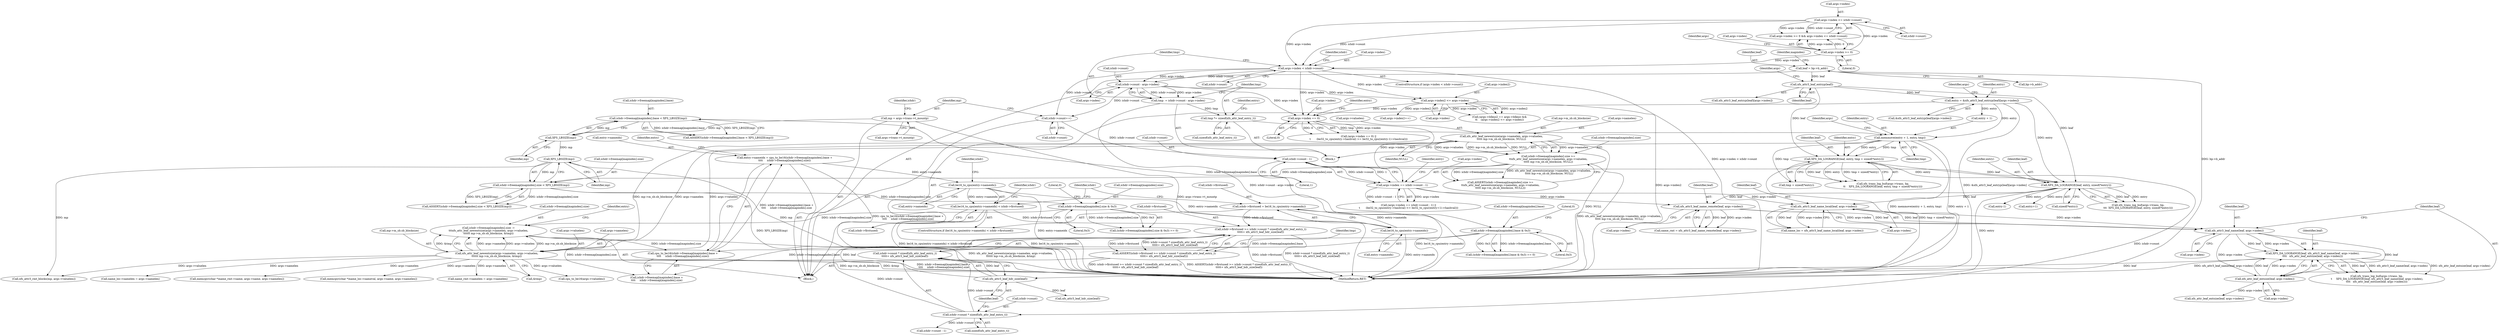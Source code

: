 digraph "0_linux_8275cdd0e7ac550dcce2b3ef6d2fb3b808c1ae59_2@API" {
"1000584" [label="(Call,ichdr->firstused >= ichdr->count * sizeof(xfs_attr_leaf_entry_t)\n\t\t\t\t\t+ xfs_attr3_leaf_hdr_size(leaf))"];
"1000567" [label="(Call,be16_to_cpu(entry->nameidx) < ichdr->firstused)"];
"1000568" [label="(Call,be16_to_cpu(entry->nameidx))"];
"1000298" [label="(Call,entry->nameidx = cpu_to_be16(ichdr->freemap[mapindex].base +\n\t\t\t\t     ichdr->freemap[mapindex].size))"];
"1000302" [label="(Call,cpu_to_be16(ichdr->freemap[mapindex].base +\n\t\t\t\t     ichdr->freemap[mapindex].size))"];
"1000221" [label="(Call,ichdr->freemap[mapindex].base & 0x3)"];
"1000209" [label="(Call,ichdr->freemap[mapindex].base < XFS_LBSIZE(mp))"];
"1000217" [label="(Call,XFS_LBSIZE(mp))"];
"1000201" [label="(Call,mp = args->trans->t_mountp)"];
"1000276" [label="(Call,ichdr->freemap[mapindex].size -=\n\t\t\txfs_attr_leaf_newentsize(args->namelen, args->valuelen,\n\t\t\t\t\t\t mp->m_sb.sb_blocksize, &tmp))"];
"1000284" [label="(Call,xfs_attr_leaf_newentsize(args->namelen, args->valuelen,\n\t\t\t\t\t\t mp->m_sb.sb_blocksize, &tmp))"];
"1000240" [label="(Call,xfs_attr_leaf_newentsize(args->namelen, args->valuelen,\n\t\t\t\t\t mp->m_sb.sb_blocksize, NULL))"];
"1000266" [label="(Call,ichdr->freemap[mapindex].size & 0x3)"];
"1000254" [label="(Call,ichdr->freemap[mapindex].size < XFS_LBSIZE(mp))"];
"1000232" [label="(Call,ichdr->freemap[mapindex].size >=\n\t\txfs_attr_leaf_newentsize(args->namelen, args->valuelen,\n\t\t\t\t\t mp->m_sb.sb_blocksize, NULL))"];
"1000262" [label="(Call,XFS_LBSIZE(mp))"];
"1000575" [label="(Call,ichdr->firstused = be16_to_cpu(entry->nameidx))"];
"1000579" [label="(Call,be16_to_cpu(entry->nameidx))"];
"1000589" [label="(Call,ichdr->count * sizeof(xfs_attr_leaf_entry_t))"];
"1000410" [label="(Call,ichdr->count - 1)"];
"1000197" [label="(Call,ichdr->count++)"];
"1000167" [label="(Call,ichdr->count - args->index)"];
"1000157" [label="(Call,args->index < ichdr->count)"];
"1000140" [label="(Call,args->index <= ichdr->count)"];
"1000135" [label="(Call,args->index >= 0)"];
"1000595" [label="(Call,xfs_attr3_leaf_hdr_size(leaf))"];
"1000554" [label="(Call,XFS_DA_LOGRANGE(leaf, xfs_attr3_leaf_name(leaf, args->index),\n\t\t\t\t   xfs_attr_leaf_entsize(leaf, args->index)))"];
"1000561" [label="(Call,xfs_attr_leaf_entsize(leaf, args->index))"];
"1000556" [label="(Call,xfs_attr3_leaf_name(leaf, args->index))"];
"1000435" [label="(Call,xfs_attr3_leaf_name_local(leaf, args->index))"];
"1000380" [label="(Call,XFS_DA_LOGRANGE(leaf, entry, sizeof(*entry)))"];
"1000189" [label="(Call,XFS_DA_LOGRANGE(leaf, entry, tmp + sizeof(*entry)))"];
"1000151" [label="(Call,xfs_attr3_leaf_entryp(leaf))"];
"1000120" [label="(Call,leaf = bp->b_addr)"];
"1000178" [label="(Call,memmove(entry + 1, entry, tmp))"];
"1000147" [label="(Call,entry = &xfs_attr3_leaf_entryp(leaf)[args->index])"];
"1000174" [label="(Call,tmp *= sizeof(xfs_attr_leaf_entry_t))"];
"1000165" [label="(Call,tmp  = ichdr->count - args->index)"];
"1000406" [label="(Call,args->index == ichdr->count - 1)"];
"1000388" [label="(Call,args->index == 0)"];
"1000363" [label="(Call,args->index2 <= args->index)"];
"1000489" [label="(Call,xfs_attr3_leaf_name_remote(leaf, args->index))"];
"1000583" [label="(Call,ASSERT(ichdr->firstused >= ichdr->count * sizeof(xfs_attr_leaf_entry_t)\n\t\t\t\t\t+ xfs_attr3_leaf_hdr_size(leaf)))"];
"1000161" [label="(Call,ichdr->count)"];
"1000296" [label="(Call,&tmp)"];
"1000191" [label="(Identifier,entry)"];
"1000217" [label="(Call,XFS_LBSIZE(mp))"];
"1000284" [label="(Call,xfs_attr_leaf_newentsize(args->namelen, args->valuelen,\n\t\t\t\t\t\t mp->m_sb.sb_blocksize, &tmp))"];
"1000149" [label="(Call,&xfs_attr3_leaf_entryp(leaf)[args->index])"];
"1000180" [label="(Identifier,entry)"];
"1000436" [label="(Identifier,leaf)"];
"1000255" [label="(Call,ichdr->freemap[mapindex].size)"];
"1000198" [label="(Call,ichdr->count)"];
"1000176" [label="(Call,sizeof(xfs_attr_leaf_entry_t))"];
"1000144" [label="(Call,ichdr->count)"];
"1000150" [label="(Call,xfs_attr3_leaf_entryp(leaf)[args->index])"];
"1000265" [label="(Call,(ichdr->freemap[mapindex].size & 0x3) == 0)"];
"1000154" [label="(Identifier,args)"];
"1000190" [label="(Identifier,leaf)"];
"1000387" [label="(Call,(args->index == 0) ||\n\t       (be32_to_cpu(entry->hashval) >= be32_to_cpu((entry-1)->hashval)))"];
"1000151" [label="(Call,xfs_attr3_leaf_entryp(leaf))"];
"1000263" [label="(Identifier,mp)"];
"1000375" [label="(Call,xfs_trans_log_buf(args->trans, bp,\n\t\t\t  XFS_DA_LOGRANGE(leaf, entry, sizeof(*entry))))"];
"1000299" [label="(Call,entry->nameidx)"];
"1000147" [label="(Call,entry = &xfs_attr3_leaf_entryp(leaf)[args->index])"];
"1000572" [label="(Call,ichdr->firstused)"];
"1000451" [label="(Call,cpu_to_be16(args->valuelen))"];
"1000121" [label="(Identifier,leaf)"];
"1000266" [label="(Call,ichdr->freemap[mapindex].size & 0x3)"];
"1000573" [label="(Identifier,ichdr)"];
"1000491" [label="(Call,args->index)"];
"1000380" [label="(Call,XFS_DA_LOGRANGE(leaf, entry, sizeof(*entry)))"];
"1000285" [label="(Call,args->namelen)"];
"1000139" [label="(Literal,0)"];
"1000406" [label="(Call,args->index == ichdr->count - 1)"];
"1000577" [label="(Identifier,ichdr)"];
"1000213" [label="(Identifier,ichdr)"];
"1000388" [label="(Call,args->index == 0)"];
"1000381" [label="(Identifier,leaf)"];
"1000165" [label="(Call,tmp  = ichdr->count - args->index)"];
"1000567" [label="(Call,be16_to_cpu(entry->nameidx) < ichdr->firstused)"];
"1000590" [label="(Call,ichdr->count)"];
"1000555" [label="(Identifier,leaf)"];
"1000159" [label="(Identifier,args)"];
"1000183" [label="(Identifier,tmp)"];
"1000244" [label="(Call,args->valuelen)"];
"1000537" [label="(Call,xfs_attr3_rmt_blocks(mp, args->valuelen))"];
"1000141" [label="(Call,args->index)"];
"1000202" [label="(Identifier,mp)"];
"1000583" [label="(Call,ASSERT(ichdr->firstused >= ichdr->count * sizeof(xfs_attr_leaf_entry_t)\n\t\t\t\t\t+ xfs_attr3_leaf_hdr_size(leaf)))"];
"1000291" [label="(Call,mp->m_sb.sb_blocksize)"];
"1000400" [label="(Call,entry-1)"];
"1000367" [label="(Call,args->index)"];
"1000414" [label="(Literal,1)"];
"1000562" [label="(Identifier,leaf)"];
"1000156" [label="(ControlStructure,if (args->index < ichdr->count))"];
"1000655" [label="(Call,xfs_attr_leaf_entsize(leaf, args->index))"];
"1000558" [label="(Call,args->index)"];
"1000601" [label="(Call,ichdr->count - 1)"];
"1000584" [label="(Call,ichdr->firstused >= ichdr->count * sizeof(xfs_attr_leaf_entry_t)\n\t\t\t\t\t+ xfs_attr3_leaf_hdr_size(leaf))"];
"1000267" [label="(Call,ichdr->freemap[mapindex].size)"];
"1000435" [label="(Call,xfs_attr3_leaf_name_local(leaf, args->index))"];
"1000422" [label="(Call,entry+1)"];
"1000407" [label="(Call,args->index)"];
"1000382" [label="(Identifier,entry)"];
"1000277" [label="(Call,ichdr->freemap[mapindex].size)"];
"1000440" [label="(Call,name_loc->namelen = args->namelen)"];
"1000167" [label="(Call,ichdr->count - args->index)"];
"1000579" [label="(Call,be16_to_cpu(entry->nameidx))"];
"1000593" [label="(Call,sizeof(xfs_attr_leaf_entry_t))"];
"1000199" [label="(Identifier,ichdr)"];
"1000192" [label="(Call,tmp + sizeof(*entry))"];
"1000396" [label="(Identifier,entry)"];
"1000563" [label="(Call,args->index)"];
"1000120" [label="(Call,leaf = bp->b_addr)"];
"1000501" [label="(Call,memcpy((char *)name_rmt->name, args->name, args->namelen))"];
"1000320" [label="(Identifier,entry)"];
"1000662" [label="(MethodReturn,RET)"];
"1000208" [label="(Call,ASSERT(ichdr->freemap[mapindex].base < XFS_LBSIZE(mp)))"];
"1000171" [label="(Call,args->index)"];
"1000230" [label="(Literal,0)"];
"1000585" [label="(Call,ichdr->firstused)"];
"1000247" [label="(Call,mp->m_sb.sb_blocksize)"];
"1000166" [label="(Identifier,tmp)"];
"1000175" [label="(Identifier,tmp)"];
"1000392" [label="(Literal,0)"];
"1000364" [label="(Call,args->index2)"];
"1000174" [label="(Call,tmp *= sizeof(xfs_attr_leaf_entry_t))"];
"1000568" [label="(Call,be16_to_cpu(entry->nameidx))"];
"1000302" [label="(Call,cpu_to_be16(ichdr->freemap[mapindex].base +\n\t\t\t\t     ichdr->freemap[mapindex].size))"];
"1000253" [label="(Call,ASSERT(ichdr->freemap[mapindex].size < XFS_LBSIZE(mp)))"];
"1000182" [label="(Identifier,entry)"];
"1000595" [label="(Call,xfs_attr3_leaf_hdr_size(leaf))"];
"1000218" [label="(Identifier,mp)"];
"1000303" [label="(Call,ichdr->freemap[mapindex].base +\n\t\t\t\t     ichdr->freemap[mapindex].size)"];
"1000122" [label="(Call,bp->b_addr)"];
"1000487" [label="(Call,name_rmt = xfs_attr3_leaf_name_remote(leaf, args->index))"];
"1000490" [label="(Identifier,leaf)"];
"1000179" [label="(Call,entry + 1)"];
"1000557" [label="(Identifier,leaf)"];
"1000580" [label="(Call,entry->nameidx)"];
"1000433" [label="(Call,name_loc = xfs_attr3_leaf_name_local(leaf, args->index))"];
"1000355" [label="(Call,(args->blkno2 == args->blkno) &&\n\t\t    (args->index2 <= args->index))"];
"1000189" [label="(Call,XFS_DA_LOGRANGE(leaf, entry, tmp + sizeof(*entry)))"];
"1000241" [label="(Call,args->namelen)"];
"1000410" [label="(Call,ichdr->count - 1)"];
"1000221" [label="(Call,ichdr->freemap[mapindex].base & 0x3)"];
"1000240" [label="(Call,xfs_attr_leaf_newentsize(args->namelen, args->valuelen,\n\t\t\t\t\t mp->m_sb.sb_blocksize, NULL))"];
"1000383" [label="(Call,sizeof(*entry))"];
"1000405" [label="(Call,(args->index == ichdr->count - 1) ||\n\t       (be32_to_cpu(entry->hashval) <= be32_to_cpu((entry+1)->hashval)))"];
"1000110" [label="(Block,)"];
"1000588" [label="(Call,ichdr->count * sizeof(xfs_attr_leaf_entry_t)\n\t\t\t\t\t+ xfs_attr3_leaf_hdr_size(leaf))"];
"1000437" [label="(Call,args->index)"];
"1000148" [label="(Identifier,entry)"];
"1000184" [label="(Call,xfs_trans_log_buf(args->trans, bp,\n\t\t    XFS_DA_LOGRANGE(leaf, entry, tmp + sizeof(*entry))))"];
"1000231" [label="(Call,ASSERT(ichdr->freemap[mapindex].size >=\n\t\txfs_attr_leaf_newentsize(args->namelen, args->valuelen,\n\t\t\t\t\t mp->m_sb.sb_blocksize, NULL)))"];
"1000596" [label="(Identifier,leaf)"];
"1000142" [label="(Identifier,args)"];
"1000288" [label="(Call,args->valuelen)"];
"1000233" [label="(Call,ichdr->freemap[mapindex].size)"];
"1000455" [label="(Call,memcpy((char *)name_loc->nameval, args->name, args->namelen))"];
"1000561" [label="(Call,xfs_attr_leaf_entsize(leaf, args->index))"];
"1000598" [label="(Identifier,tmp)"];
"1000566" [label="(ControlStructure,if (be16_to_cpu(entry->nameidx) < ichdr->firstused))"];
"1000575" [label="(Call,ichdr->firstused = be16_to_cpu(entry->nameidx))"];
"1000128" [label="(Identifier,mapindex)"];
"1000418" [label="(Identifier,entry)"];
"1000274" [label="(Literal,0x3)"];
"1000186" [label="(Identifier,args)"];
"1000135" [label="(Call,args->index >= 0)"];
"1000576" [label="(Call,ichdr->firstused)"];
"1000232" [label="(Call,ichdr->freemap[mapindex].size >=\n\t\txfs_attr_leaf_newentsize(args->namelen, args->valuelen,\n\t\t\t\t\t mp->m_sb.sb_blocksize, NULL))"];
"1000489" [label="(Call,xfs_attr3_leaf_name_remote(leaf, args->index))"];
"1000197" [label="(Call,ichdr->count++)"];
"1000164" [label="(Block,)"];
"1000556" [label="(Call,xfs_attr3_leaf_name(leaf, args->index))"];
"1000210" [label="(Call,ichdr->freemap[mapindex].base)"];
"1000275" [label="(Literal,0)"];
"1000229" [label="(Literal,0x3)"];
"1000494" [label="(Call,name_rmt->namelen = args->namelen)"];
"1000554" [label="(Call,XFS_DA_LOGRANGE(leaf, xfs_attr3_leaf_name(leaf, args->index),\n\t\t\t\t   xfs_attr_leaf_entsize(leaf, args->index)))"];
"1000203" [label="(Call,args->trans->t_mountp)"];
"1000262" [label="(Call,XFS_LBSIZE(mp))"];
"1000254" [label="(Call,ichdr->freemap[mapindex].size < XFS_LBSIZE(mp))"];
"1000201" [label="(Call,mp = args->trans->t_mountp)"];
"1000586" [label="(Identifier,ichdr)"];
"1000157" [label="(Call,args->index < ichdr->count)"];
"1000136" [label="(Call,args->index)"];
"1000300" [label="(Identifier,entry)"];
"1000220" [label="(Call,(ichdr->freemap[mapindex].base & 0x3) == 0)"];
"1000158" [label="(Call,args->index)"];
"1000298" [label="(Call,entry->nameidx = cpu_to_be16(ichdr->freemap[mapindex].base +\n\t\t\t\t     ichdr->freemap[mapindex].size))"];
"1000549" [label="(Call,xfs_trans_log_buf(args->trans, bp,\n \t     XFS_DA_LOGRANGE(leaf, xfs_attr3_leaf_name(leaf, args->index),\n\t\t\t\t   xfs_attr_leaf_entsize(leaf, args->index))))"];
"1000152" [label="(Identifier,leaf)"];
"1000209" [label="(Call,ichdr->freemap[mapindex].base < XFS_LBSIZE(mp))"];
"1000371" [label="(Call,args->index2++)"];
"1000363" [label="(Call,args->index2 <= args->index)"];
"1000389" [label="(Call,args->index)"];
"1000411" [label="(Call,ichdr->count)"];
"1000252" [label="(Identifier,NULL)"];
"1000178" [label="(Call,memmove(entry + 1, entry, tmp))"];
"1000140" [label="(Call,args->index <= ichdr->count)"];
"1000134" [label="(Call,args->index >= 0 && args->index <= ichdr->count)"];
"1000276" [label="(Call,ichdr->freemap[mapindex].size -=\n\t\t\txfs_attr_leaf_newentsize(args->namelen, args->valuelen,\n\t\t\t\t\t\t mp->m_sb.sb_blocksize, &tmp))"];
"1000569" [label="(Call,entry->nameidx)"];
"1000168" [label="(Call,ichdr->count)"];
"1000589" [label="(Call,ichdr->count * sizeof(xfs_attr_leaf_entry_t))"];
"1000222" [label="(Call,ichdr->freemap[mapindex].base)"];
"1000608" [label="(Call,xfs_attr3_leaf_hdr_size(leaf))"];
"1000584" -> "1000583"  [label="AST: "];
"1000584" -> "1000588"  [label="CFG: "];
"1000585" -> "1000584"  [label="AST: "];
"1000588" -> "1000584"  [label="AST: "];
"1000583" -> "1000584"  [label="CFG: "];
"1000584" -> "1000662"  [label="DDG: ichdr->count * sizeof(xfs_attr_leaf_entry_t)\n\t\t\t\t\t+ xfs_attr3_leaf_hdr_size(leaf)"];
"1000584" -> "1000662"  [label="DDG: ichdr->firstused"];
"1000584" -> "1000583"  [label="DDG: ichdr->firstused"];
"1000584" -> "1000583"  [label="DDG: ichdr->count * sizeof(xfs_attr_leaf_entry_t)\n\t\t\t\t\t+ xfs_attr3_leaf_hdr_size(leaf)"];
"1000567" -> "1000584"  [label="DDG: ichdr->firstused"];
"1000575" -> "1000584"  [label="DDG: ichdr->firstused"];
"1000589" -> "1000584"  [label="DDG: ichdr->count"];
"1000595" -> "1000584"  [label="DDG: leaf"];
"1000567" -> "1000566"  [label="AST: "];
"1000567" -> "1000572"  [label="CFG: "];
"1000568" -> "1000567"  [label="AST: "];
"1000572" -> "1000567"  [label="AST: "];
"1000577" -> "1000567"  [label="CFG: "];
"1000586" -> "1000567"  [label="CFG: "];
"1000567" -> "1000662"  [label="DDG: be16_to_cpu(entry->nameidx)"];
"1000567" -> "1000662"  [label="DDG: be16_to_cpu(entry->nameidx) < ichdr->firstused"];
"1000568" -> "1000567"  [label="DDG: entry->nameidx"];
"1000568" -> "1000569"  [label="CFG: "];
"1000569" -> "1000568"  [label="AST: "];
"1000573" -> "1000568"  [label="CFG: "];
"1000568" -> "1000662"  [label="DDG: entry->nameidx"];
"1000298" -> "1000568"  [label="DDG: entry->nameidx"];
"1000568" -> "1000579"  [label="DDG: entry->nameidx"];
"1000298" -> "1000110"  [label="AST: "];
"1000298" -> "1000302"  [label="CFG: "];
"1000299" -> "1000298"  [label="AST: "];
"1000302" -> "1000298"  [label="AST: "];
"1000320" -> "1000298"  [label="CFG: "];
"1000298" -> "1000662"  [label="DDG: cpu_to_be16(ichdr->freemap[mapindex].base +\n\t\t\t\t     ichdr->freemap[mapindex].size)"];
"1000302" -> "1000298"  [label="DDG: ichdr->freemap[mapindex].base +\n\t\t\t\t     ichdr->freemap[mapindex].size"];
"1000302" -> "1000303"  [label="CFG: "];
"1000303" -> "1000302"  [label="AST: "];
"1000302" -> "1000662"  [label="DDG: ichdr->freemap[mapindex].base +\n\t\t\t\t     ichdr->freemap[mapindex].size"];
"1000221" -> "1000302"  [label="DDG: ichdr->freemap[mapindex].base"];
"1000276" -> "1000302"  [label="DDG: ichdr->freemap[mapindex].size"];
"1000221" -> "1000220"  [label="AST: "];
"1000221" -> "1000229"  [label="CFG: "];
"1000222" -> "1000221"  [label="AST: "];
"1000229" -> "1000221"  [label="AST: "];
"1000230" -> "1000221"  [label="CFG: "];
"1000221" -> "1000220"  [label="DDG: ichdr->freemap[mapindex].base"];
"1000221" -> "1000220"  [label="DDG: 0x3"];
"1000209" -> "1000221"  [label="DDG: ichdr->freemap[mapindex].base"];
"1000221" -> "1000303"  [label="DDG: ichdr->freemap[mapindex].base"];
"1000209" -> "1000208"  [label="AST: "];
"1000209" -> "1000217"  [label="CFG: "];
"1000210" -> "1000209"  [label="AST: "];
"1000217" -> "1000209"  [label="AST: "];
"1000208" -> "1000209"  [label="CFG: "];
"1000209" -> "1000208"  [label="DDG: ichdr->freemap[mapindex].base"];
"1000209" -> "1000208"  [label="DDG: XFS_LBSIZE(mp)"];
"1000217" -> "1000209"  [label="DDG: mp"];
"1000217" -> "1000218"  [label="CFG: "];
"1000218" -> "1000217"  [label="AST: "];
"1000201" -> "1000217"  [label="DDG: mp"];
"1000217" -> "1000262"  [label="DDG: mp"];
"1000201" -> "1000110"  [label="AST: "];
"1000201" -> "1000203"  [label="CFG: "];
"1000202" -> "1000201"  [label="AST: "];
"1000203" -> "1000201"  [label="AST: "];
"1000213" -> "1000201"  [label="CFG: "];
"1000201" -> "1000662"  [label="DDG: args->trans->t_mountp"];
"1000276" -> "1000110"  [label="AST: "];
"1000276" -> "1000284"  [label="CFG: "];
"1000277" -> "1000276"  [label="AST: "];
"1000284" -> "1000276"  [label="AST: "];
"1000300" -> "1000276"  [label="CFG: "];
"1000276" -> "1000662"  [label="DDG: xfs_attr_leaf_newentsize(args->namelen, args->valuelen,\n\t\t\t\t\t\t mp->m_sb.sb_blocksize, &tmp)"];
"1000284" -> "1000276"  [label="DDG: args->namelen"];
"1000284" -> "1000276"  [label="DDG: args->valuelen"];
"1000284" -> "1000276"  [label="DDG: mp->m_sb.sb_blocksize"];
"1000284" -> "1000276"  [label="DDG: &tmp"];
"1000266" -> "1000276"  [label="DDG: ichdr->freemap[mapindex].size"];
"1000276" -> "1000303"  [label="DDG: ichdr->freemap[mapindex].size"];
"1000284" -> "1000296"  [label="CFG: "];
"1000285" -> "1000284"  [label="AST: "];
"1000288" -> "1000284"  [label="AST: "];
"1000291" -> "1000284"  [label="AST: "];
"1000296" -> "1000284"  [label="AST: "];
"1000284" -> "1000662"  [label="DDG: mp->m_sb.sb_blocksize"];
"1000284" -> "1000662"  [label="DDG: &tmp"];
"1000240" -> "1000284"  [label="DDG: args->namelen"];
"1000240" -> "1000284"  [label="DDG: args->valuelen"];
"1000240" -> "1000284"  [label="DDG: mp->m_sb.sb_blocksize"];
"1000284" -> "1000440"  [label="DDG: args->namelen"];
"1000284" -> "1000451"  [label="DDG: args->valuelen"];
"1000284" -> "1000455"  [label="DDG: args->namelen"];
"1000284" -> "1000494"  [label="DDG: args->namelen"];
"1000284" -> "1000501"  [label="DDG: args->namelen"];
"1000284" -> "1000537"  [label="DDG: args->valuelen"];
"1000240" -> "1000232"  [label="AST: "];
"1000240" -> "1000252"  [label="CFG: "];
"1000241" -> "1000240"  [label="AST: "];
"1000244" -> "1000240"  [label="AST: "];
"1000247" -> "1000240"  [label="AST: "];
"1000252" -> "1000240"  [label="AST: "];
"1000232" -> "1000240"  [label="CFG: "];
"1000240" -> "1000662"  [label="DDG: NULL"];
"1000240" -> "1000232"  [label="DDG: args->namelen"];
"1000240" -> "1000232"  [label="DDG: args->valuelen"];
"1000240" -> "1000232"  [label="DDG: mp->m_sb.sb_blocksize"];
"1000240" -> "1000232"  [label="DDG: NULL"];
"1000266" -> "1000265"  [label="AST: "];
"1000266" -> "1000274"  [label="CFG: "];
"1000267" -> "1000266"  [label="AST: "];
"1000274" -> "1000266"  [label="AST: "];
"1000275" -> "1000266"  [label="CFG: "];
"1000266" -> "1000265"  [label="DDG: ichdr->freemap[mapindex].size"];
"1000266" -> "1000265"  [label="DDG: 0x3"];
"1000254" -> "1000266"  [label="DDG: ichdr->freemap[mapindex].size"];
"1000254" -> "1000253"  [label="AST: "];
"1000254" -> "1000262"  [label="CFG: "];
"1000255" -> "1000254"  [label="AST: "];
"1000262" -> "1000254"  [label="AST: "];
"1000253" -> "1000254"  [label="CFG: "];
"1000254" -> "1000662"  [label="DDG: XFS_LBSIZE(mp)"];
"1000254" -> "1000253"  [label="DDG: ichdr->freemap[mapindex].size"];
"1000254" -> "1000253"  [label="DDG: XFS_LBSIZE(mp)"];
"1000232" -> "1000254"  [label="DDG: ichdr->freemap[mapindex].size"];
"1000262" -> "1000254"  [label="DDG: mp"];
"1000232" -> "1000231"  [label="AST: "];
"1000233" -> "1000232"  [label="AST: "];
"1000231" -> "1000232"  [label="CFG: "];
"1000232" -> "1000662"  [label="DDG: xfs_attr_leaf_newentsize(args->namelen, args->valuelen,\n\t\t\t\t\t mp->m_sb.sb_blocksize, NULL)"];
"1000232" -> "1000231"  [label="DDG: ichdr->freemap[mapindex].size"];
"1000232" -> "1000231"  [label="DDG: xfs_attr_leaf_newentsize(args->namelen, args->valuelen,\n\t\t\t\t\t mp->m_sb.sb_blocksize, NULL)"];
"1000262" -> "1000263"  [label="CFG: "];
"1000263" -> "1000262"  [label="AST: "];
"1000262" -> "1000662"  [label="DDG: mp"];
"1000262" -> "1000537"  [label="DDG: mp"];
"1000575" -> "1000566"  [label="AST: "];
"1000575" -> "1000579"  [label="CFG: "];
"1000576" -> "1000575"  [label="AST: "];
"1000579" -> "1000575"  [label="AST: "];
"1000586" -> "1000575"  [label="CFG: "];
"1000575" -> "1000662"  [label="DDG: be16_to_cpu(entry->nameidx)"];
"1000579" -> "1000575"  [label="DDG: entry->nameidx"];
"1000579" -> "1000580"  [label="CFG: "];
"1000580" -> "1000579"  [label="AST: "];
"1000579" -> "1000662"  [label="DDG: entry->nameidx"];
"1000589" -> "1000588"  [label="AST: "];
"1000589" -> "1000593"  [label="CFG: "];
"1000590" -> "1000589"  [label="AST: "];
"1000593" -> "1000589"  [label="AST: "];
"1000596" -> "1000589"  [label="CFG: "];
"1000589" -> "1000588"  [label="DDG: ichdr->count"];
"1000410" -> "1000589"  [label="DDG: ichdr->count"];
"1000589" -> "1000601"  [label="DDG: ichdr->count"];
"1000410" -> "1000406"  [label="AST: "];
"1000410" -> "1000414"  [label="CFG: "];
"1000411" -> "1000410"  [label="AST: "];
"1000414" -> "1000410"  [label="AST: "];
"1000406" -> "1000410"  [label="CFG: "];
"1000410" -> "1000406"  [label="DDG: ichdr->count"];
"1000410" -> "1000406"  [label="DDG: 1"];
"1000197" -> "1000410"  [label="DDG: ichdr->count"];
"1000197" -> "1000110"  [label="AST: "];
"1000197" -> "1000198"  [label="CFG: "];
"1000198" -> "1000197"  [label="AST: "];
"1000202" -> "1000197"  [label="CFG: "];
"1000167" -> "1000197"  [label="DDG: ichdr->count"];
"1000157" -> "1000197"  [label="DDG: ichdr->count"];
"1000167" -> "1000165"  [label="AST: "];
"1000167" -> "1000171"  [label="CFG: "];
"1000168" -> "1000167"  [label="AST: "];
"1000171" -> "1000167"  [label="AST: "];
"1000165" -> "1000167"  [label="CFG: "];
"1000167" -> "1000165"  [label="DDG: ichdr->count"];
"1000167" -> "1000165"  [label="DDG: args->index"];
"1000157" -> "1000167"  [label="DDG: ichdr->count"];
"1000157" -> "1000167"  [label="DDG: args->index"];
"1000167" -> "1000363"  [label="DDG: args->index"];
"1000167" -> "1000388"  [label="DDG: args->index"];
"1000157" -> "1000156"  [label="AST: "];
"1000157" -> "1000161"  [label="CFG: "];
"1000158" -> "1000157"  [label="AST: "];
"1000161" -> "1000157"  [label="AST: "];
"1000166" -> "1000157"  [label="CFG: "];
"1000199" -> "1000157"  [label="CFG: "];
"1000157" -> "1000662"  [label="DDG: args->index < ichdr->count"];
"1000140" -> "1000157"  [label="DDG: args->index"];
"1000140" -> "1000157"  [label="DDG: ichdr->count"];
"1000135" -> "1000157"  [label="DDG: args->index"];
"1000157" -> "1000363"  [label="DDG: args->index"];
"1000157" -> "1000388"  [label="DDG: args->index"];
"1000140" -> "1000134"  [label="AST: "];
"1000140" -> "1000144"  [label="CFG: "];
"1000141" -> "1000140"  [label="AST: "];
"1000144" -> "1000140"  [label="AST: "];
"1000134" -> "1000140"  [label="CFG: "];
"1000140" -> "1000134"  [label="DDG: args->index"];
"1000140" -> "1000134"  [label="DDG: ichdr->count"];
"1000135" -> "1000140"  [label="DDG: args->index"];
"1000135" -> "1000134"  [label="AST: "];
"1000135" -> "1000139"  [label="CFG: "];
"1000136" -> "1000135"  [label="AST: "];
"1000139" -> "1000135"  [label="AST: "];
"1000142" -> "1000135"  [label="CFG: "];
"1000134" -> "1000135"  [label="CFG: "];
"1000135" -> "1000134"  [label="DDG: args->index"];
"1000135" -> "1000134"  [label="DDG: 0"];
"1000595" -> "1000588"  [label="AST: "];
"1000595" -> "1000596"  [label="CFG: "];
"1000596" -> "1000595"  [label="AST: "];
"1000588" -> "1000595"  [label="CFG: "];
"1000595" -> "1000588"  [label="DDG: leaf"];
"1000554" -> "1000595"  [label="DDG: leaf"];
"1000595" -> "1000608"  [label="DDG: leaf"];
"1000554" -> "1000549"  [label="AST: "];
"1000554" -> "1000561"  [label="CFG: "];
"1000555" -> "1000554"  [label="AST: "];
"1000556" -> "1000554"  [label="AST: "];
"1000561" -> "1000554"  [label="AST: "];
"1000549" -> "1000554"  [label="CFG: "];
"1000554" -> "1000662"  [label="DDG: xfs_attr3_leaf_name(leaf, args->index)"];
"1000554" -> "1000549"  [label="DDG: leaf"];
"1000554" -> "1000549"  [label="DDG: xfs_attr3_leaf_name(leaf, args->index)"];
"1000554" -> "1000549"  [label="DDG: xfs_attr_leaf_entsize(leaf, args->index)"];
"1000561" -> "1000554"  [label="DDG: leaf"];
"1000561" -> "1000554"  [label="DDG: args->index"];
"1000556" -> "1000554"  [label="DDG: leaf"];
"1000556" -> "1000554"  [label="DDG: args->index"];
"1000561" -> "1000563"  [label="CFG: "];
"1000562" -> "1000561"  [label="AST: "];
"1000563" -> "1000561"  [label="AST: "];
"1000556" -> "1000561"  [label="DDG: leaf"];
"1000556" -> "1000561"  [label="DDG: args->index"];
"1000561" -> "1000655"  [label="DDG: args->index"];
"1000556" -> "1000558"  [label="CFG: "];
"1000557" -> "1000556"  [label="AST: "];
"1000558" -> "1000556"  [label="AST: "];
"1000562" -> "1000556"  [label="CFG: "];
"1000435" -> "1000556"  [label="DDG: leaf"];
"1000435" -> "1000556"  [label="DDG: args->index"];
"1000489" -> "1000556"  [label="DDG: leaf"];
"1000489" -> "1000556"  [label="DDG: args->index"];
"1000435" -> "1000433"  [label="AST: "];
"1000435" -> "1000437"  [label="CFG: "];
"1000436" -> "1000435"  [label="AST: "];
"1000437" -> "1000435"  [label="AST: "];
"1000433" -> "1000435"  [label="CFG: "];
"1000435" -> "1000433"  [label="DDG: leaf"];
"1000435" -> "1000433"  [label="DDG: args->index"];
"1000380" -> "1000435"  [label="DDG: leaf"];
"1000406" -> "1000435"  [label="DDG: args->index"];
"1000380" -> "1000375"  [label="AST: "];
"1000380" -> "1000383"  [label="CFG: "];
"1000381" -> "1000380"  [label="AST: "];
"1000382" -> "1000380"  [label="AST: "];
"1000383" -> "1000380"  [label="AST: "];
"1000375" -> "1000380"  [label="CFG: "];
"1000380" -> "1000662"  [label="DDG: entry"];
"1000380" -> "1000375"  [label="DDG: leaf"];
"1000380" -> "1000375"  [label="DDG: entry"];
"1000189" -> "1000380"  [label="DDG: leaf"];
"1000189" -> "1000380"  [label="DDG: entry"];
"1000151" -> "1000380"  [label="DDG: leaf"];
"1000147" -> "1000380"  [label="DDG: entry"];
"1000380" -> "1000400"  [label="DDG: entry"];
"1000380" -> "1000422"  [label="DDG: entry"];
"1000380" -> "1000489"  [label="DDG: leaf"];
"1000189" -> "1000184"  [label="AST: "];
"1000189" -> "1000192"  [label="CFG: "];
"1000190" -> "1000189"  [label="AST: "];
"1000191" -> "1000189"  [label="AST: "];
"1000192" -> "1000189"  [label="AST: "];
"1000184" -> "1000189"  [label="CFG: "];
"1000189" -> "1000662"  [label="DDG: tmp + sizeof(*entry)"];
"1000189" -> "1000184"  [label="DDG: leaf"];
"1000189" -> "1000184"  [label="DDG: entry"];
"1000189" -> "1000184"  [label="DDG: tmp + sizeof(*entry)"];
"1000151" -> "1000189"  [label="DDG: leaf"];
"1000178" -> "1000189"  [label="DDG: entry"];
"1000178" -> "1000189"  [label="DDG: tmp"];
"1000151" -> "1000150"  [label="AST: "];
"1000151" -> "1000152"  [label="CFG: "];
"1000152" -> "1000151"  [label="AST: "];
"1000154" -> "1000151"  [label="CFG: "];
"1000151" -> "1000147"  [label="DDG: leaf"];
"1000120" -> "1000151"  [label="DDG: leaf"];
"1000120" -> "1000110"  [label="AST: "];
"1000120" -> "1000122"  [label="CFG: "];
"1000121" -> "1000120"  [label="AST: "];
"1000122" -> "1000120"  [label="AST: "];
"1000128" -> "1000120"  [label="CFG: "];
"1000120" -> "1000662"  [label="DDG: bp->b_addr"];
"1000178" -> "1000164"  [label="AST: "];
"1000178" -> "1000183"  [label="CFG: "];
"1000179" -> "1000178"  [label="AST: "];
"1000182" -> "1000178"  [label="AST: "];
"1000183" -> "1000178"  [label="AST: "];
"1000186" -> "1000178"  [label="CFG: "];
"1000178" -> "1000662"  [label="DDG: memmove(entry + 1, entry, tmp)"];
"1000178" -> "1000662"  [label="DDG: entry + 1"];
"1000147" -> "1000178"  [label="DDG: entry"];
"1000174" -> "1000178"  [label="DDG: tmp"];
"1000178" -> "1000192"  [label="DDG: tmp"];
"1000147" -> "1000110"  [label="AST: "];
"1000147" -> "1000149"  [label="CFG: "];
"1000148" -> "1000147"  [label="AST: "];
"1000149" -> "1000147"  [label="AST: "];
"1000159" -> "1000147"  [label="CFG: "];
"1000147" -> "1000662"  [label="DDG: &xfs_attr3_leaf_entryp(leaf)[args->index]"];
"1000147" -> "1000179"  [label="DDG: entry"];
"1000174" -> "1000164"  [label="AST: "];
"1000174" -> "1000176"  [label="CFG: "];
"1000175" -> "1000174"  [label="AST: "];
"1000176" -> "1000174"  [label="AST: "];
"1000180" -> "1000174"  [label="CFG: "];
"1000165" -> "1000174"  [label="DDG: tmp"];
"1000165" -> "1000164"  [label="AST: "];
"1000166" -> "1000165"  [label="AST: "];
"1000175" -> "1000165"  [label="CFG: "];
"1000165" -> "1000662"  [label="DDG: ichdr->count - args->index"];
"1000406" -> "1000405"  [label="AST: "];
"1000407" -> "1000406"  [label="AST: "];
"1000418" -> "1000406"  [label="CFG: "];
"1000405" -> "1000406"  [label="CFG: "];
"1000406" -> "1000405"  [label="DDG: args->index"];
"1000406" -> "1000405"  [label="DDG: ichdr->count - 1"];
"1000388" -> "1000406"  [label="DDG: args->index"];
"1000406" -> "1000489"  [label="DDG: args->index"];
"1000388" -> "1000387"  [label="AST: "];
"1000388" -> "1000392"  [label="CFG: "];
"1000389" -> "1000388"  [label="AST: "];
"1000392" -> "1000388"  [label="AST: "];
"1000396" -> "1000388"  [label="CFG: "];
"1000387" -> "1000388"  [label="CFG: "];
"1000388" -> "1000387"  [label="DDG: args->index"];
"1000388" -> "1000387"  [label="DDG: 0"];
"1000363" -> "1000388"  [label="DDG: args->index"];
"1000363" -> "1000355"  [label="AST: "];
"1000363" -> "1000367"  [label="CFG: "];
"1000364" -> "1000363"  [label="AST: "];
"1000367" -> "1000363"  [label="AST: "];
"1000355" -> "1000363"  [label="CFG: "];
"1000363" -> "1000662"  [label="DDG: args->index2"];
"1000363" -> "1000355"  [label="DDG: args->index2"];
"1000363" -> "1000355"  [label="DDG: args->index"];
"1000363" -> "1000371"  [label="DDG: args->index2"];
"1000489" -> "1000487"  [label="AST: "];
"1000489" -> "1000491"  [label="CFG: "];
"1000490" -> "1000489"  [label="AST: "];
"1000491" -> "1000489"  [label="AST: "];
"1000487" -> "1000489"  [label="CFG: "];
"1000489" -> "1000487"  [label="DDG: leaf"];
"1000489" -> "1000487"  [label="DDG: args->index"];
"1000583" -> "1000110"  [label="AST: "];
"1000598" -> "1000583"  [label="CFG: "];
"1000583" -> "1000662"  [label="DDG: ASSERT(ichdr->firstused >= ichdr->count * sizeof(xfs_attr_leaf_entry_t)\n\t\t\t\t\t+ xfs_attr3_leaf_hdr_size(leaf))"];
"1000583" -> "1000662"  [label="DDG: ichdr->firstused >= ichdr->count * sizeof(xfs_attr_leaf_entry_t)\n\t\t\t\t\t+ xfs_attr3_leaf_hdr_size(leaf)"];
}
